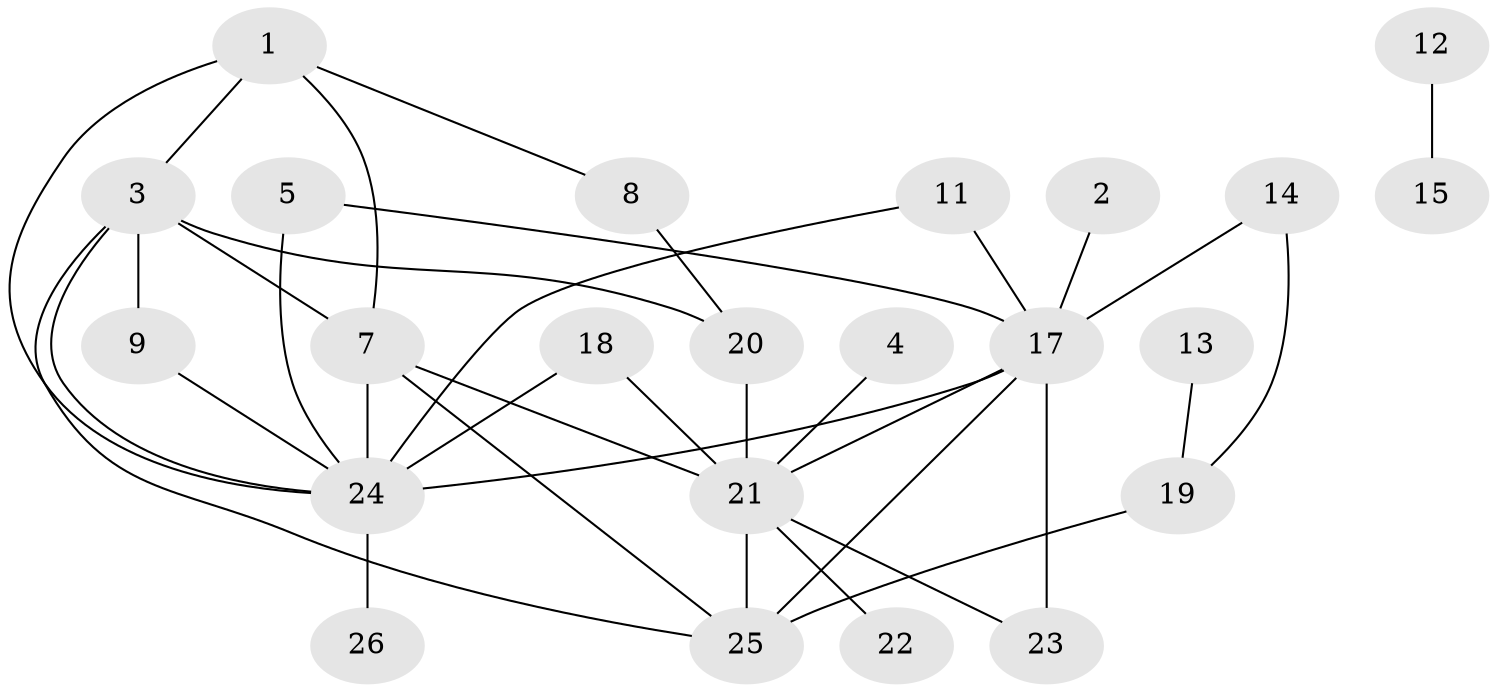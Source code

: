 // original degree distribution, {2: 0.3076923076923077, 5: 0.11538461538461539, 4: 0.057692307692307696, 3: 0.1346153846153846, 1: 0.23076923076923078, 7: 0.057692307692307696, 0: 0.057692307692307696, 6: 0.038461538461538464}
// Generated by graph-tools (version 1.1) at 2025/49/03/09/25 03:49:10]
// undirected, 23 vertices, 36 edges
graph export_dot {
graph [start="1"]
  node [color=gray90,style=filled];
  1;
  2;
  3;
  4;
  5;
  7;
  8;
  9;
  11;
  12;
  13;
  14;
  15;
  17;
  18;
  19;
  20;
  21;
  22;
  23;
  24;
  25;
  26;
  1 -- 3 [weight=1.0];
  1 -- 7 [weight=1.0];
  1 -- 8 [weight=1.0];
  1 -- 24 [weight=1.0];
  2 -- 17 [weight=1.0];
  3 -- 7 [weight=1.0];
  3 -- 9 [weight=1.0];
  3 -- 20 [weight=2.0];
  3 -- 24 [weight=1.0];
  3 -- 25 [weight=1.0];
  4 -- 21 [weight=1.0];
  5 -- 17 [weight=1.0];
  5 -- 24 [weight=1.0];
  7 -- 21 [weight=1.0];
  7 -- 24 [weight=1.0];
  7 -- 25 [weight=2.0];
  8 -- 20 [weight=1.0];
  9 -- 24 [weight=1.0];
  11 -- 17 [weight=2.0];
  11 -- 24 [weight=1.0];
  12 -- 15 [weight=1.0];
  13 -- 19 [weight=1.0];
  14 -- 17 [weight=1.0];
  14 -- 19 [weight=1.0];
  17 -- 21 [weight=1.0];
  17 -- 23 [weight=1.0];
  17 -- 24 [weight=2.0];
  17 -- 25 [weight=2.0];
  18 -- 21 [weight=1.0];
  18 -- 24 [weight=1.0];
  19 -- 25 [weight=2.0];
  20 -- 21 [weight=2.0];
  21 -- 22 [weight=1.0];
  21 -- 23 [weight=1.0];
  21 -- 25 [weight=1.0];
  24 -- 26 [weight=1.0];
}

